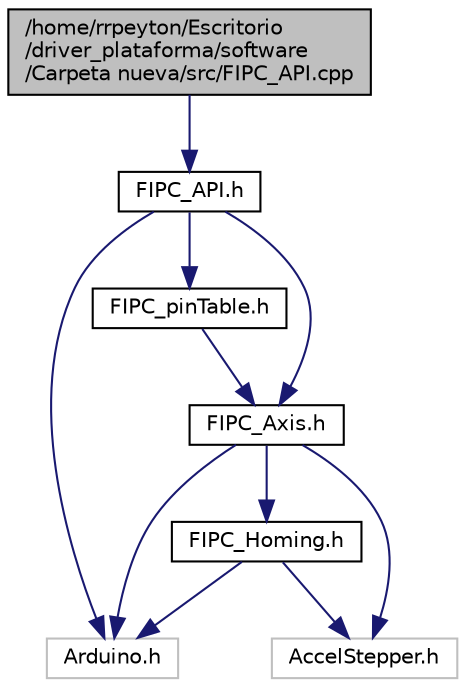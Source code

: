 digraph "/home/rrpeyton/Escritorio/driver_plataforma/software/Carpeta nueva/src/FIPC_API.cpp"
{
 // LATEX_PDF_SIZE
  edge [fontname="Helvetica",fontsize="10",labelfontname="Helvetica",labelfontsize="10"];
  node [fontname="Helvetica",fontsize="10",shape=record];
  Node1 [label="/home/rrpeyton/Escritorio\l/driver_plataforma/software\l/Carpeta nueva/src/FIPC_API.cpp",height=0.2,width=0.4,color="black", fillcolor="grey75", style="filled", fontcolor="black",tooltip="Interfaz de aplicación del controlador."];
  Node1 -> Node2 [color="midnightblue",fontsize="10",style="solid",fontname="Helvetica"];
  Node2 [label="FIPC_API.h",height=0.2,width=0.4,color="black", fillcolor="white", style="filled",URL="$_f_i_p_c___a_p_i_8h.html",tooltip="Interfaz de aplicación del controlador."];
  Node2 -> Node3 [color="midnightblue",fontsize="10",style="solid",fontname="Helvetica"];
  Node3 [label="Arduino.h",height=0.2,width=0.4,color="grey75", fillcolor="white", style="filled",tooltip=" "];
  Node2 -> Node4 [color="midnightblue",fontsize="10",style="solid",fontname="Helvetica"];
  Node4 [label="FIPC_pinTable.h",height=0.2,width=0.4,color="black", fillcolor="white", style="filled",URL="$_f_i_p_c__pin_table_8h.html",tooltip="Definiciones de Hardware."];
  Node4 -> Node5 [color="midnightblue",fontsize="10",style="solid",fontname="Helvetica"];
  Node5 [label="FIPC_Axis.h",height=0.2,width=0.4,color="black", fillcolor="white", style="filled",URL="$_f_i_p_c___axis_8h.html",tooltip="Clase que implementa el control de un eje."];
  Node5 -> Node3 [color="midnightblue",fontsize="10",style="solid",fontname="Helvetica"];
  Node5 -> Node6 [color="midnightblue",fontsize="10",style="solid",fontname="Helvetica"];
  Node6 [label="FIPC_Homing.h",height=0.2,width=0.4,color="black", fillcolor="white", style="filled",URL="$_f_i_p_c___homing_8h.html",tooltip="Clase que implementa la búsqueda de la referencia cero."];
  Node6 -> Node3 [color="midnightblue",fontsize="10",style="solid",fontname="Helvetica"];
  Node6 -> Node7 [color="midnightblue",fontsize="10",style="solid",fontname="Helvetica"];
  Node7 [label="AccelStepper.h",height=0.2,width=0.4,color="grey75", fillcolor="white", style="filled",tooltip=" "];
  Node5 -> Node7 [color="midnightblue",fontsize="10",style="solid",fontname="Helvetica"];
  Node2 -> Node5 [color="midnightblue",fontsize="10",style="solid",fontname="Helvetica"];
}
